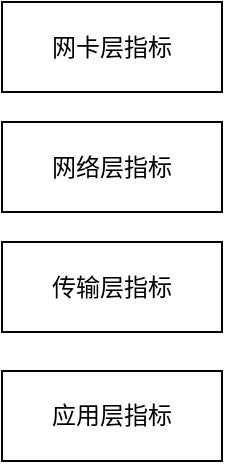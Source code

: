 <mxfile version="21.6.9" type="github">
  <diagram name="第 1 页" id="3B1lMyyjqXDP7BqrjXRw">
    <mxGraphModel dx="1379" dy="751" grid="1" gridSize="10" guides="1" tooltips="1" connect="1" arrows="1" fold="1" page="1" pageScale="1" pageWidth="827" pageHeight="1169" math="0" shadow="0">
      <root>
        <mxCell id="0" />
        <mxCell id="1" parent="0" />
        <mxCell id="o7EPLu3JcLwBKOI4vQVB-4" value="网卡层指标" style="rounded=0;whiteSpace=wrap;html=1;" vertex="1" parent="1">
          <mxGeometry x="220" y="400" width="110" height="45" as="geometry" />
        </mxCell>
        <mxCell id="o7EPLu3JcLwBKOI4vQVB-6" value="网络层指标" style="rounded=0;whiteSpace=wrap;html=1;" vertex="1" parent="1">
          <mxGeometry x="220" y="460" width="110" height="45" as="geometry" />
        </mxCell>
        <mxCell id="o7EPLu3JcLwBKOI4vQVB-7" value="传输层指标" style="rounded=0;whiteSpace=wrap;html=1;" vertex="1" parent="1">
          <mxGeometry x="220" y="520" width="110" height="45" as="geometry" />
        </mxCell>
        <mxCell id="o7EPLu3JcLwBKOI4vQVB-8" value="应用层指标" style="rounded=0;whiteSpace=wrap;html=1;" vertex="1" parent="1">
          <mxGeometry x="220" y="584.5" width="110" height="45" as="geometry" />
        </mxCell>
      </root>
    </mxGraphModel>
  </diagram>
</mxfile>
